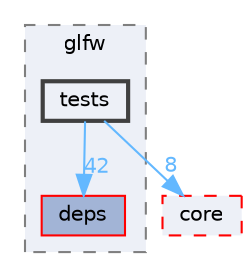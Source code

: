 digraph "runtime/glfw/tests"
{
 // LATEX_PDF_SIZE
  bgcolor="transparent";
  edge [fontname=Helvetica,fontsize=10,labelfontname=Helvetica,labelfontsize=10];
  node [fontname=Helvetica,fontsize=10,shape=box,height=0.2,width=0.4];
  compound=true
  subgraph clusterdir_5cf8d977d79e60b4047f94b5a17051ac {
    graph [ bgcolor="#edf0f7", pencolor="grey50", label="glfw", fontname=Helvetica,fontsize=10 style="filled,dashed", URL="dir_5cf8d977d79e60b4047f94b5a17051ac.html",tooltip=""]
  dir_6ff0e9aacb02798e12069105004514e6 [label="deps", fillcolor="#a2b4d6", color="red", style="filled", URL="dir_6ff0e9aacb02798e12069105004514e6.html",tooltip=""];
  dir_0f81668d6db5d3dbbbfcec27245b49f8 [label="tests", fillcolor="#edf0f7", color="grey25", style="filled,bold", URL="dir_0f81668d6db5d3dbbbfcec27245b49f8.html",tooltip=""];
  }
  dir_0b94c9ea5f3d98712a457061cc05ff83 [label="core", fillcolor="#edf0f7", color="red", style="filled,dashed", URL="dir_0b94c9ea5f3d98712a457061cc05ff83.html",tooltip=""];
  dir_0f81668d6db5d3dbbbfcec27245b49f8->dir_0b94c9ea5f3d98712a457061cc05ff83 [headlabel="8", labeldistance=1.5 headhref="dir_000126_000023.html" href="dir_000126_000023.html" color="steelblue1" fontcolor="steelblue1"];
  dir_0f81668d6db5d3dbbbfcec27245b49f8->dir_6ff0e9aacb02798e12069105004514e6 [headlabel="42", labeldistance=1.5 headhref="dir_000126_000025.html" href="dir_000126_000025.html" color="steelblue1" fontcolor="steelblue1"];
}
